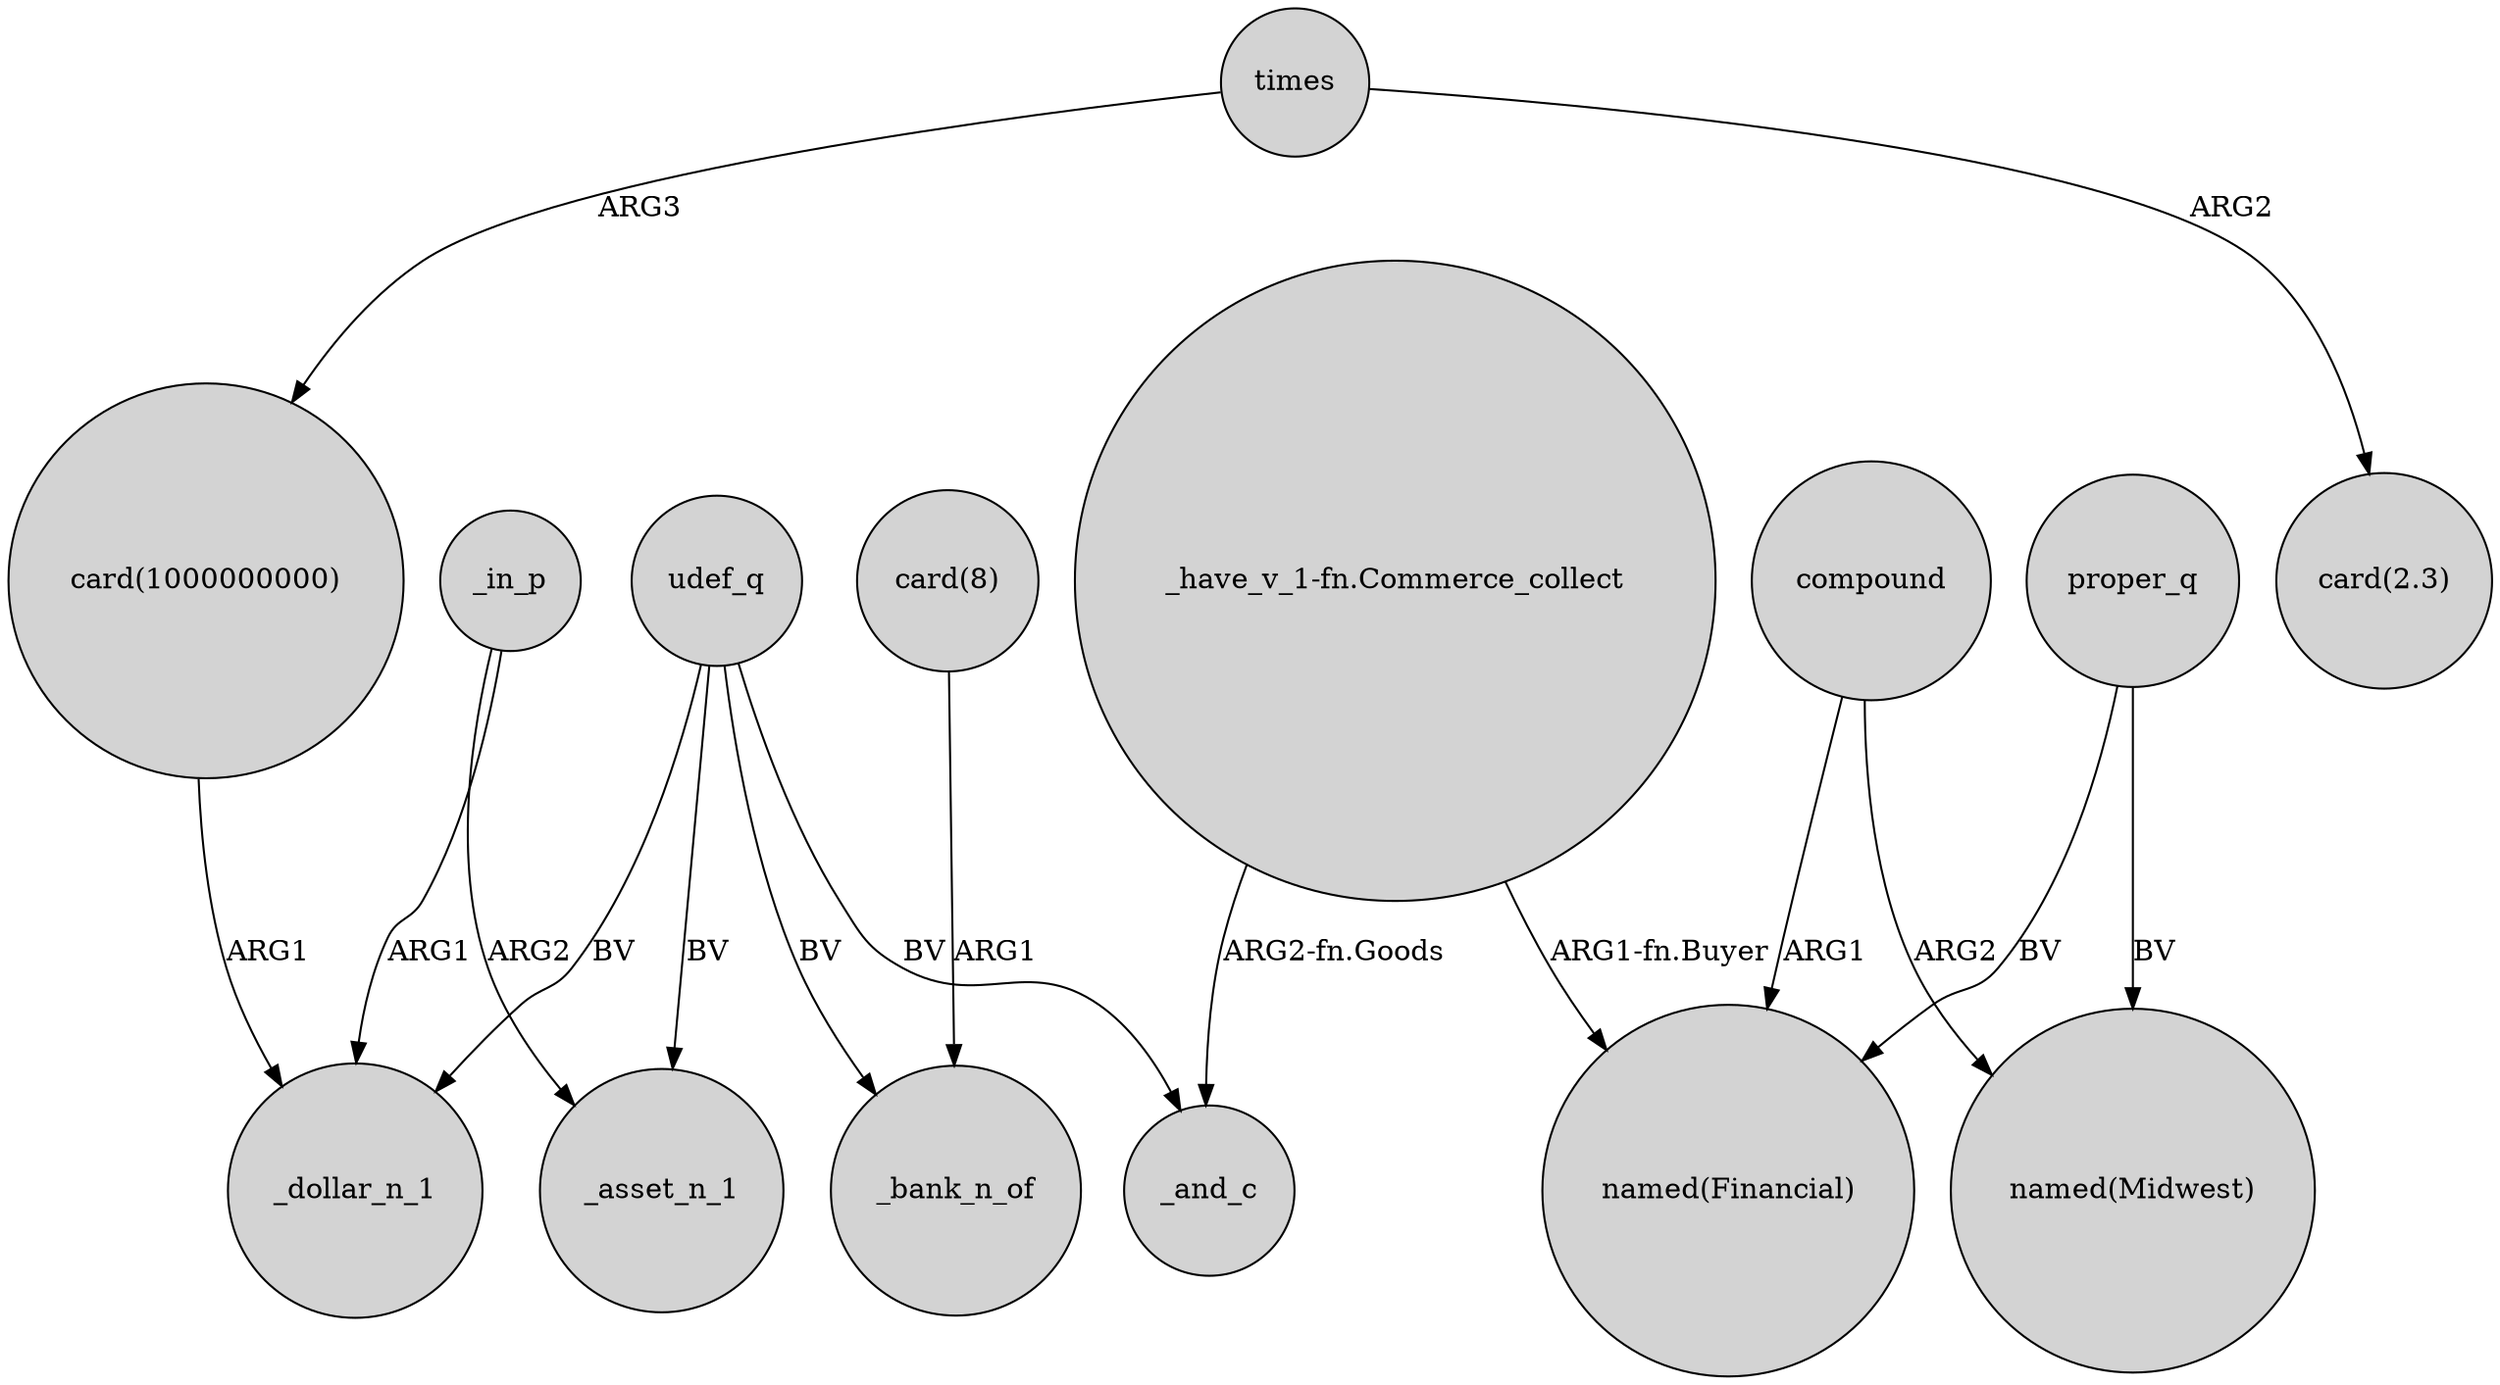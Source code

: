 digraph {
	node [shape=circle style=filled]
	"card(1000000000)" -> _dollar_n_1 [label=ARG1]
	compound -> "named(Financial)" [label=ARG1]
	udef_q -> _bank_n_of [label=BV]
	times -> "card(2.3)" [label=ARG2]
	"_have_v_1-fn.Commerce_collect" -> _and_c [label="ARG2-fn.Goods"]
	_in_p -> _asset_n_1 [label=ARG2]
	"_have_v_1-fn.Commerce_collect" -> "named(Financial)" [label="ARG1-fn.Buyer"]
	udef_q -> _and_c [label=BV]
	times -> "card(1000000000)" [label=ARG3]
	udef_q -> _asset_n_1 [label=BV]
	udef_q -> _dollar_n_1 [label=BV]
	"card(8)" -> _bank_n_of [label=ARG1]
	compound -> "named(Midwest)" [label=ARG2]
	proper_q -> "named(Financial)" [label=BV]
	proper_q -> "named(Midwest)" [label=BV]
	_in_p -> _dollar_n_1 [label=ARG1]
}
